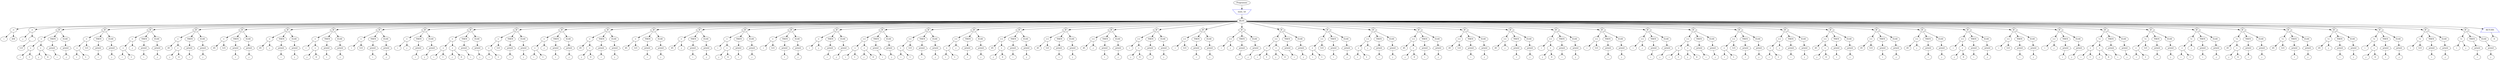 digraph mon_programme {
node_0x7fffc3459890 [label="Programme"];
node_0x7fffc3443ef0 [label="main, int" shape=invtrapezium color=blue];
node_0x7fffc3459950 [label="BLOC"];
node_0x7fffc3444360 [label=":="];
node_0x7fffc3444240 [label="i"];
node_0x7fffc3444360 -> node_0x7fffc3444240
node_0x7fffc34442e0 [label="450"];
node_0x7fffc3444360 -> node_0x7fffc34442e0
node_0x7fffc3459950 -> node_0x7fffc3444360
node_0x7fffc3444580 [label=":="];
node_0x7fffc34443e0 [label="j"];
node_0x7fffc3444580 -> node_0x7fffc34443e0
node_0x7fffc3444460 [label="-"];
node_0x7fffc3444500 [label="123"];
node_0x7fffc3444460 -> node_0x7fffc3444500
node_0x7fffc3444580 -> node_0x7fffc3444460
node_0x7fffc3459950 -> node_0x7fffc3444580
node_0x7fffc3444d20 [label="IF", shape=diamond];
node_0x7fffc34447a0 [label="<"];
node_0x7fffc3444680 [label="+"];
node_0x7fffc3444600 [label="i"];
node_0x7fffc3444680 -> node_0x7fffc3444600
node_0x7fffc3444720 [label="1"];
node_0x7fffc3444680 -> node_0x7fffc3444720
node_0x7fffc34447a0 -> node_0x7fffc3444680
node_0x7fffc34448c0 [label="+"];
node_0x7fffc3444840 [label="j"];
node_0x7fffc34448c0 -> node_0x7fffc3444840
node_0x7fffc3444960 [label="0"];
node_0x7fffc34448c0 -> node_0x7fffc3444960
node_0x7fffc34447a0 -> node_0x7fffc34448c0
node_0x7fffc3444d20 -> node_0x7fffc34447a0
node_0x7fffc3444c60 [label="THEN"];
node_0x7fffc3444a00 [label="printd" shape=septagon];
node_0x7fffc3444aa0 [label="i"];
node_0x7fffc3444a00 -> node_0x7fffc3444aa0
node_0x7fffc3444c60 -> node_0x7fffc3444a00
node_0x7fffc3444d20 -> node_0x7fffc3444c60
node_0x7fffc3444cc0 [label="ELSE"];
node_0x7fffc3444b40 [label="printd" shape=septagon];
node_0x7fffc3444be0 [label="j"];
node_0x7fffc3444b40 -> node_0x7fffc3444be0
node_0x7fffc3444cc0 -> node_0x7fffc3444b40
node_0x7fffc3444d20 -> node_0x7fffc3444cc0
node_0x7fffc3459950 -> node_0x7fffc3444d20
node_0x7fffc34453a0 [label="IF", shape=diamond];
node_0x7fffc3444f40 [label="<"];
node_0x7fffc3444e20 [label="+"];
node_0x7fffc3444da0 [label="i"];
node_0x7fffc3444e20 -> node_0x7fffc3444da0
node_0x7fffc3444ec0 [label="1"];
node_0x7fffc3444e20 -> node_0x7fffc3444ec0
node_0x7fffc3444f40 -> node_0x7fffc3444e20
node_0x7fffc3444fe0 [label="123"];
node_0x7fffc3444f40 -> node_0x7fffc3444fe0
node_0x7fffc34453a0 -> node_0x7fffc3444f40
node_0x7fffc34452e0 [label="THEN"];
node_0x7fffc3445080 [label="printd" shape=septagon];
node_0x7fffc3445120 [label="i"];
node_0x7fffc3445080 -> node_0x7fffc3445120
node_0x7fffc34452e0 -> node_0x7fffc3445080
node_0x7fffc34453a0 -> node_0x7fffc34452e0
node_0x7fffc3445340 [label="ELSE"];
node_0x7fffc34451c0 [label="printd" shape=septagon];
node_0x7fffc3445260 [label="j"];
node_0x7fffc34451c0 -> node_0x7fffc3445260
node_0x7fffc3445340 -> node_0x7fffc34451c0
node_0x7fffc34453a0 -> node_0x7fffc3445340
node_0x7fffc3459950 -> node_0x7fffc34453a0
node_0x7fffc3445a20 [label="IF", shape=diamond];
node_0x7fffc34455c0 [label="<"];
node_0x7fffc34454a0 [label="+"];
node_0x7fffc3445420 [label="i"];
node_0x7fffc34454a0 -> node_0x7fffc3445420
node_0x7fffc3445540 [label="1"];
node_0x7fffc34454a0 -> node_0x7fffc3445540
node_0x7fffc34455c0 -> node_0x7fffc34454a0
node_0x7fffc3445660 [label="j"];
node_0x7fffc34455c0 -> node_0x7fffc3445660
node_0x7fffc3445a20 -> node_0x7fffc34455c0
node_0x7fffc3445960 [label="THEN"];
node_0x7fffc3445700 [label="printd" shape=septagon];
node_0x7fffc34457a0 [label="i"];
node_0x7fffc3445700 -> node_0x7fffc34457a0
node_0x7fffc3445960 -> node_0x7fffc3445700
node_0x7fffc3445a20 -> node_0x7fffc3445960
node_0x7fffc34459c0 [label="ELSE"];
node_0x7fffc3445840 [label="printd" shape=septagon];
node_0x7fffc34458e0 [label="j"];
node_0x7fffc3445840 -> node_0x7fffc34458e0
node_0x7fffc34459c0 -> node_0x7fffc3445840
node_0x7fffc3445a20 -> node_0x7fffc34459c0
node_0x7fffc3459950 -> node_0x7fffc3445a20
node_0x7fffc34460a0 [label="IF", shape=diamond];
node_0x7fffc3445b20 [label="<"];
node_0x7fffc3445aa0 [label="45"];
node_0x7fffc3445b20 -> node_0x7fffc3445aa0
node_0x7fffc3445c40 [label="+"];
node_0x7fffc3445bc0 [label="j"];
node_0x7fffc3445c40 -> node_0x7fffc3445bc0
node_0x7fffc3445ce0 [label="0"];
node_0x7fffc3445c40 -> node_0x7fffc3445ce0
node_0x7fffc3445b20 -> node_0x7fffc3445c40
node_0x7fffc34460a0 -> node_0x7fffc3445b20
node_0x7fffc3445fe0 [label="THEN"];
node_0x7fffc3445d80 [label="printd" shape=septagon];
node_0x7fffc3445e20 [label="i"];
node_0x7fffc3445d80 -> node_0x7fffc3445e20
node_0x7fffc3445fe0 -> node_0x7fffc3445d80
node_0x7fffc34460a0 -> node_0x7fffc3445fe0
node_0x7fffc3446040 [label="ELSE"];
node_0x7fffc3445ec0 [label="printd" shape=septagon];
node_0x7fffc3445f60 [label="j"];
node_0x7fffc3445ec0 -> node_0x7fffc3445f60
node_0x7fffc3446040 -> node_0x7fffc3445ec0
node_0x7fffc34460a0 -> node_0x7fffc3446040
node_0x7fffc3459950 -> node_0x7fffc34460a0
node_0x7fffc3446600 [label="IF", shape=diamond];
node_0x7fffc34461a0 [label="<"];
node_0x7fffc3446120 [label="45"];
node_0x7fffc34461a0 -> node_0x7fffc3446120
node_0x7fffc3446240 [label="123"];
node_0x7fffc34461a0 -> node_0x7fffc3446240
node_0x7fffc3446600 -> node_0x7fffc34461a0
node_0x7fffc3446540 [label="THEN"];
node_0x7fffc34462e0 [label="printd" shape=septagon];
node_0x7fffc3446380 [label="i"];
node_0x7fffc34462e0 -> node_0x7fffc3446380
node_0x7fffc3446540 -> node_0x7fffc34462e0
node_0x7fffc3446600 -> node_0x7fffc3446540
node_0x7fffc34465a0 [label="ELSE"];
node_0x7fffc3446420 [label="printd" shape=septagon];
node_0x7fffc34464c0 [label="j"];
node_0x7fffc3446420 -> node_0x7fffc34464c0
node_0x7fffc34465a0 -> node_0x7fffc3446420
node_0x7fffc3446600 -> node_0x7fffc34465a0
node_0x7fffc3459950 -> node_0x7fffc3446600
node_0x7fffc3446b60 [label="IF", shape=diamond];
node_0x7fffc3446700 [label="<"];
node_0x7fffc3446680 [label="45"];
node_0x7fffc3446700 -> node_0x7fffc3446680
node_0x7fffc34467a0 [label="j"];
node_0x7fffc3446700 -> node_0x7fffc34467a0
node_0x7fffc3446b60 -> node_0x7fffc3446700
node_0x7fffc3446aa0 [label="THEN"];
node_0x7fffc3446840 [label="printd" shape=septagon];
node_0x7fffc34468e0 [label="i"];
node_0x7fffc3446840 -> node_0x7fffc34468e0
node_0x7fffc3446aa0 -> node_0x7fffc3446840
node_0x7fffc3446b60 -> node_0x7fffc3446aa0
node_0x7fffc3446b00 [label="ELSE"];
node_0x7fffc3446980 [label="printd" shape=septagon];
node_0x7fffc3446a20 [label="j"];
node_0x7fffc3446980 -> node_0x7fffc3446a20
node_0x7fffc3446b00 -> node_0x7fffc3446980
node_0x7fffc3446b60 -> node_0x7fffc3446b00
node_0x7fffc3459950 -> node_0x7fffc3446b60
node_0x7fffc34471e0 [label="IF", shape=diamond];
node_0x7fffc3446c60 [label="<"];
node_0x7fffc3446be0 [label="i"];
node_0x7fffc3446c60 -> node_0x7fffc3446be0
node_0x7fffc3446d80 [label="+"];
node_0x7fffc3446d00 [label="j"];
node_0x7fffc3446d80 -> node_0x7fffc3446d00
node_0x7fffc3446e20 [label="0"];
node_0x7fffc3446d80 -> node_0x7fffc3446e20
node_0x7fffc3446c60 -> node_0x7fffc3446d80
node_0x7fffc34471e0 -> node_0x7fffc3446c60
node_0x7fffc3447120 [label="THEN"];
node_0x7fffc3446ec0 [label="printd" shape=septagon];
node_0x7fffc3446f60 [label="i"];
node_0x7fffc3446ec0 -> node_0x7fffc3446f60
node_0x7fffc3447120 -> node_0x7fffc3446ec0
node_0x7fffc34471e0 -> node_0x7fffc3447120
node_0x7fffc3447180 [label="ELSE"];
node_0x7fffc3447000 [label="printd" shape=septagon];
node_0x7fffc34470a0 [label="j"];
node_0x7fffc3447000 -> node_0x7fffc34470a0
node_0x7fffc3447180 -> node_0x7fffc3447000
node_0x7fffc34471e0 -> node_0x7fffc3447180
node_0x7fffc3459950 -> node_0x7fffc34471e0
node_0x7fffc3447740 [label="IF", shape=diamond];
node_0x7fffc34472e0 [label="<"];
node_0x7fffc3447260 [label="i"];
node_0x7fffc34472e0 -> node_0x7fffc3447260
node_0x7fffc3447380 [label="123"];
node_0x7fffc34472e0 -> node_0x7fffc3447380
node_0x7fffc3447740 -> node_0x7fffc34472e0
node_0x7fffc3447680 [label="THEN"];
node_0x7fffc3447420 [label="printd" shape=septagon];
node_0x7fffc34474c0 [label="i"];
node_0x7fffc3447420 -> node_0x7fffc34474c0
node_0x7fffc3447680 -> node_0x7fffc3447420
node_0x7fffc3447740 -> node_0x7fffc3447680
node_0x7fffc34476e0 [label="ELSE"];
node_0x7fffc3447560 [label="printd" shape=septagon];
node_0x7fffc3447600 [label="j"];
node_0x7fffc3447560 -> node_0x7fffc3447600
node_0x7fffc34476e0 -> node_0x7fffc3447560
node_0x7fffc3447740 -> node_0x7fffc34476e0
node_0x7fffc3459950 -> node_0x7fffc3447740
node_0x7fffc3447ca0 [label="IF", shape=diamond];
node_0x7fffc3447840 [label="<"];
node_0x7fffc34477c0 [label="i"];
node_0x7fffc3447840 -> node_0x7fffc34477c0
node_0x7fffc34478e0 [label="j"];
node_0x7fffc3447840 -> node_0x7fffc34478e0
node_0x7fffc3447ca0 -> node_0x7fffc3447840
node_0x7fffc3447be0 [label="THEN"];
node_0x7fffc3447980 [label="printd" shape=septagon];
node_0x7fffc3447a20 [label="i"];
node_0x7fffc3447980 -> node_0x7fffc3447a20
node_0x7fffc3447be0 -> node_0x7fffc3447980
node_0x7fffc3447ca0 -> node_0x7fffc3447be0
node_0x7fffc3447c40 [label="ELSE"];
node_0x7fffc3447ac0 [label="printd" shape=septagon];
node_0x7fffc3447b60 [label="j"];
node_0x7fffc3447ac0 -> node_0x7fffc3447b60
node_0x7fffc3447c40 -> node_0x7fffc3447ac0
node_0x7fffc3447ca0 -> node_0x7fffc3447c40
node_0x7fffc3459950 -> node_0x7fffc3447ca0
node_0x7fffc3448440 [label="IF", shape=diamond];
node_0x7fffc3447ec0 [label=">"];
node_0x7fffc3447da0 [label="+"];
node_0x7fffc3447d20 [label="i"];
node_0x7fffc3447da0 -> node_0x7fffc3447d20
node_0x7fffc3447e40 [label="1"];
node_0x7fffc3447da0 -> node_0x7fffc3447e40
node_0x7fffc3447ec0 -> node_0x7fffc3447da0
node_0x7fffc3447fe0 [label="+"];
node_0x7fffc3447f60 [label="j"];
node_0x7fffc3447fe0 -> node_0x7fffc3447f60
node_0x7fffc3448080 [label="0"];
node_0x7fffc3447fe0 -> node_0x7fffc3448080
node_0x7fffc3447ec0 -> node_0x7fffc3447fe0
node_0x7fffc3448440 -> node_0x7fffc3447ec0
node_0x7fffc3448380 [label="THEN"];
node_0x7fffc3448120 [label="printd" shape=septagon];
node_0x7fffc34481c0 [label="i"];
node_0x7fffc3448120 -> node_0x7fffc34481c0
node_0x7fffc3448380 -> node_0x7fffc3448120
node_0x7fffc3448440 -> node_0x7fffc3448380
node_0x7fffc34483e0 [label="ELSE"];
node_0x7fffc3448260 [label="printd" shape=septagon];
node_0x7fffc3448300 [label="j"];
node_0x7fffc3448260 -> node_0x7fffc3448300
node_0x7fffc34483e0 -> node_0x7fffc3448260
node_0x7fffc3448440 -> node_0x7fffc34483e0
node_0x7fffc3459950 -> node_0x7fffc3448440
node_0x7fffc3448ac0 [label="IF", shape=diamond];
node_0x7fffc3448660 [label=">"];
node_0x7fffc3448540 [label="+"];
node_0x7fffc34484c0 [label="i"];
node_0x7fffc3448540 -> node_0x7fffc34484c0
node_0x7fffc34485e0 [label="1"];
node_0x7fffc3448540 -> node_0x7fffc34485e0
node_0x7fffc3448660 -> node_0x7fffc3448540
node_0x7fffc3448700 [label="123"];
node_0x7fffc3448660 -> node_0x7fffc3448700
node_0x7fffc3448ac0 -> node_0x7fffc3448660
node_0x7fffc3448a00 [label="THEN"];
node_0x7fffc34487a0 [label="printd" shape=septagon];
node_0x7fffc3448840 [label="i"];
node_0x7fffc34487a0 -> node_0x7fffc3448840
node_0x7fffc3448a00 -> node_0x7fffc34487a0
node_0x7fffc3448ac0 -> node_0x7fffc3448a00
node_0x7fffc3448a60 [label="ELSE"];
node_0x7fffc34488e0 [label="printd" shape=septagon];
node_0x7fffc3448980 [label="j"];
node_0x7fffc34488e0 -> node_0x7fffc3448980
node_0x7fffc3448a60 -> node_0x7fffc34488e0
node_0x7fffc3448ac0 -> node_0x7fffc3448a60
node_0x7fffc3459950 -> node_0x7fffc3448ac0
node_0x7fffc3449140 [label="IF", shape=diamond];
node_0x7fffc3448ce0 [label=">"];
node_0x7fffc3448bc0 [label="+"];
node_0x7fffc3448b40 [label="i"];
node_0x7fffc3448bc0 -> node_0x7fffc3448b40
node_0x7fffc3448c60 [label="1"];
node_0x7fffc3448bc0 -> node_0x7fffc3448c60
node_0x7fffc3448ce0 -> node_0x7fffc3448bc0
node_0x7fffc3448d80 [label="j"];
node_0x7fffc3448ce0 -> node_0x7fffc3448d80
node_0x7fffc3449140 -> node_0x7fffc3448ce0
node_0x7fffc3449080 [label="THEN"];
node_0x7fffc3448e20 [label="printd" shape=septagon];
node_0x7fffc3448ec0 [label="i"];
node_0x7fffc3448e20 -> node_0x7fffc3448ec0
node_0x7fffc3449080 -> node_0x7fffc3448e20
node_0x7fffc3449140 -> node_0x7fffc3449080
node_0x7fffc34490e0 [label="ELSE"];
node_0x7fffc3448f60 [label="printd" shape=septagon];
node_0x7fffc3449000 [label="j"];
node_0x7fffc3448f60 -> node_0x7fffc3449000
node_0x7fffc34490e0 -> node_0x7fffc3448f60
node_0x7fffc3449140 -> node_0x7fffc34490e0
node_0x7fffc3459950 -> node_0x7fffc3449140
node_0x7fffc34497c0 [label="IF", shape=diamond];
node_0x7fffc3449240 [label=">"];
node_0x7fffc34491c0 [label="45"];
node_0x7fffc3449240 -> node_0x7fffc34491c0
node_0x7fffc3449360 [label="+"];
node_0x7fffc34492e0 [label="j"];
node_0x7fffc3449360 -> node_0x7fffc34492e0
node_0x7fffc3449400 [label="0"];
node_0x7fffc3449360 -> node_0x7fffc3449400
node_0x7fffc3449240 -> node_0x7fffc3449360
node_0x7fffc34497c0 -> node_0x7fffc3449240
node_0x7fffc3449700 [label="THEN"];
node_0x7fffc34494a0 [label="printd" shape=septagon];
node_0x7fffc3449540 [label="i"];
node_0x7fffc34494a0 -> node_0x7fffc3449540
node_0x7fffc3449700 -> node_0x7fffc34494a0
node_0x7fffc34497c0 -> node_0x7fffc3449700
node_0x7fffc3449760 [label="ELSE"];
node_0x7fffc34495e0 [label="printd" shape=septagon];
node_0x7fffc3449680 [label="j"];
node_0x7fffc34495e0 -> node_0x7fffc3449680
node_0x7fffc3449760 -> node_0x7fffc34495e0
node_0x7fffc34497c0 -> node_0x7fffc3449760
node_0x7fffc3459950 -> node_0x7fffc34497c0
node_0x7fffc3449d20 [label="IF", shape=diamond];
node_0x7fffc34498c0 [label=">"];
node_0x7fffc3449840 [label="45"];
node_0x7fffc34498c0 -> node_0x7fffc3449840
node_0x7fffc3449960 [label="123"];
node_0x7fffc34498c0 -> node_0x7fffc3449960
node_0x7fffc3449d20 -> node_0x7fffc34498c0
node_0x7fffc3449c60 [label="THEN"];
node_0x7fffc3449a00 [label="printd" shape=septagon];
node_0x7fffc3449aa0 [label="i"];
node_0x7fffc3449a00 -> node_0x7fffc3449aa0
node_0x7fffc3449c60 -> node_0x7fffc3449a00
node_0x7fffc3449d20 -> node_0x7fffc3449c60
node_0x7fffc3449cc0 [label="ELSE"];
node_0x7fffc3449b40 [label="printd" shape=septagon];
node_0x7fffc3449be0 [label="j"];
node_0x7fffc3449b40 -> node_0x7fffc3449be0
node_0x7fffc3449cc0 -> node_0x7fffc3449b40
node_0x7fffc3449d20 -> node_0x7fffc3449cc0
node_0x7fffc3459950 -> node_0x7fffc3449d20
node_0x7fffc344a280 [label="IF", shape=diamond];
node_0x7fffc3449e20 [label=">"];
node_0x7fffc3449da0 [label="45"];
node_0x7fffc3449e20 -> node_0x7fffc3449da0
node_0x7fffc3449ec0 [label="j"];
node_0x7fffc3449e20 -> node_0x7fffc3449ec0
node_0x7fffc344a280 -> node_0x7fffc3449e20
node_0x7fffc344a1c0 [label="THEN"];
node_0x7fffc3449f60 [label="printd" shape=septagon];
node_0x7fffc344a000 [label="i"];
node_0x7fffc3449f60 -> node_0x7fffc344a000
node_0x7fffc344a1c0 -> node_0x7fffc3449f60
node_0x7fffc344a280 -> node_0x7fffc344a1c0
node_0x7fffc344a220 [label="ELSE"];
node_0x7fffc344a0a0 [label="printd" shape=septagon];
node_0x7fffc344a140 [label="j"];
node_0x7fffc344a0a0 -> node_0x7fffc344a140
node_0x7fffc344a220 -> node_0x7fffc344a0a0
node_0x7fffc344a280 -> node_0x7fffc344a220
node_0x7fffc3459950 -> node_0x7fffc344a280
node_0x7fffc344a900 [label="IF", shape=diamond];
node_0x7fffc344a380 [label=">"];
node_0x7fffc344a300 [label="i"];
node_0x7fffc344a380 -> node_0x7fffc344a300
node_0x7fffc344a4a0 [label="+"];
node_0x7fffc344a420 [label="j"];
node_0x7fffc344a4a0 -> node_0x7fffc344a420
node_0x7fffc344a540 [label="0"];
node_0x7fffc344a4a0 -> node_0x7fffc344a540
node_0x7fffc344a380 -> node_0x7fffc344a4a0
node_0x7fffc344a900 -> node_0x7fffc344a380
node_0x7fffc344a840 [label="THEN"];
node_0x7fffc344a5e0 [label="printd" shape=septagon];
node_0x7fffc344a680 [label="i"];
node_0x7fffc344a5e0 -> node_0x7fffc344a680
node_0x7fffc344a840 -> node_0x7fffc344a5e0
node_0x7fffc344a900 -> node_0x7fffc344a840
node_0x7fffc344a8a0 [label="ELSE"];
node_0x7fffc344a720 [label="printd" shape=septagon];
node_0x7fffc344a7c0 [label="j"];
node_0x7fffc344a720 -> node_0x7fffc344a7c0
node_0x7fffc344a8a0 -> node_0x7fffc344a720
node_0x7fffc344a900 -> node_0x7fffc344a8a0
node_0x7fffc3459950 -> node_0x7fffc344a900
node_0x7fffc344ae60 [label="IF", shape=diamond];
node_0x7fffc344aa00 [label=">"];
node_0x7fffc344a980 [label="i"];
node_0x7fffc344aa00 -> node_0x7fffc344a980
node_0x7fffc344aaa0 [label="123"];
node_0x7fffc344aa00 -> node_0x7fffc344aaa0
node_0x7fffc344ae60 -> node_0x7fffc344aa00
node_0x7fffc344ada0 [label="THEN"];
node_0x7fffc344ab40 [label="printd" shape=septagon];
node_0x7fffc344abe0 [label="i"];
node_0x7fffc344ab40 -> node_0x7fffc344abe0
node_0x7fffc344ada0 -> node_0x7fffc344ab40
node_0x7fffc344ae60 -> node_0x7fffc344ada0
node_0x7fffc344ae00 [label="ELSE"];
node_0x7fffc344ac80 [label="printd" shape=septagon];
node_0x7fffc344ad20 [label="j"];
node_0x7fffc344ac80 -> node_0x7fffc344ad20
node_0x7fffc344ae00 -> node_0x7fffc344ac80
node_0x7fffc344ae60 -> node_0x7fffc344ae00
node_0x7fffc3459950 -> node_0x7fffc344ae60
node_0x7fffc344b3c0 [label="IF", shape=diamond];
node_0x7fffc344af60 [label=">"];
node_0x7fffc344aee0 [label="i"];
node_0x7fffc344af60 -> node_0x7fffc344aee0
node_0x7fffc344b000 [label="j"];
node_0x7fffc344af60 -> node_0x7fffc344b000
node_0x7fffc344b3c0 -> node_0x7fffc344af60
node_0x7fffc344b300 [label="THEN"];
node_0x7fffc344b0a0 [label="printd" shape=septagon];
node_0x7fffc344b140 [label="i"];
node_0x7fffc344b0a0 -> node_0x7fffc344b140
node_0x7fffc344b300 -> node_0x7fffc344b0a0
node_0x7fffc344b3c0 -> node_0x7fffc344b300
node_0x7fffc344b360 [label="ELSE"];
node_0x7fffc344b1e0 [label="printd" shape=septagon];
node_0x7fffc344b280 [label="j"];
node_0x7fffc344b1e0 -> node_0x7fffc344b280
node_0x7fffc344b360 -> node_0x7fffc344b1e0
node_0x7fffc344b3c0 -> node_0x7fffc344b360
node_0x7fffc3459950 -> node_0x7fffc344b3c0
node_0x7fffc344bb60 [label="IF", shape=diamond];
node_0x7fffc344b5e0 [label=">="];
node_0x7fffc344b4c0 [label="+"];
node_0x7fffc344b440 [label="i"];
node_0x7fffc344b4c0 -> node_0x7fffc344b440
node_0x7fffc344b560 [label="1"];
node_0x7fffc344b4c0 -> node_0x7fffc344b560
node_0x7fffc344b5e0 -> node_0x7fffc344b4c0
node_0x7fffc344b700 [label="+"];
node_0x7fffc344b680 [label="j"];
node_0x7fffc344b700 -> node_0x7fffc344b680
node_0x7fffc344b7a0 [label="0"];
node_0x7fffc344b700 -> node_0x7fffc344b7a0
node_0x7fffc344b5e0 -> node_0x7fffc344b700
node_0x7fffc344bb60 -> node_0x7fffc344b5e0
node_0x7fffc344baa0 [label="THEN"];
node_0x7fffc344b840 [label="printd" shape=septagon];
node_0x7fffc344b8e0 [label="i"];
node_0x7fffc344b840 -> node_0x7fffc344b8e0
node_0x7fffc344baa0 -> node_0x7fffc344b840
node_0x7fffc344bb60 -> node_0x7fffc344baa0
node_0x7fffc344bb00 [label="ELSE"];
node_0x7fffc344b980 [label="printd" shape=septagon];
node_0x7fffc344ba20 [label="j"];
node_0x7fffc344b980 -> node_0x7fffc344ba20
node_0x7fffc344bb00 -> node_0x7fffc344b980
node_0x7fffc344bb60 -> node_0x7fffc344bb00
node_0x7fffc3459950 -> node_0x7fffc344bb60
node_0x7fffc344c1e0 [label="IF", shape=diamond];
node_0x7fffc344bd80 [label=">="];
node_0x7fffc344bc60 [label="+"];
node_0x7fffc344bbe0 [label="i"];
node_0x7fffc344bc60 -> node_0x7fffc344bbe0
node_0x7fffc344bd00 [label="1"];
node_0x7fffc344bc60 -> node_0x7fffc344bd00
node_0x7fffc344bd80 -> node_0x7fffc344bc60
node_0x7fffc344be20 [label="123"];
node_0x7fffc344bd80 -> node_0x7fffc344be20
node_0x7fffc344c1e0 -> node_0x7fffc344bd80
node_0x7fffc344c120 [label="THEN"];
node_0x7fffc344bec0 [label="printd" shape=septagon];
node_0x7fffc344bf60 [label="i"];
node_0x7fffc344bec0 -> node_0x7fffc344bf60
node_0x7fffc344c120 -> node_0x7fffc344bec0
node_0x7fffc344c1e0 -> node_0x7fffc344c120
node_0x7fffc344c180 [label="ELSE"];
node_0x7fffc344c000 [label="printd" shape=septagon];
node_0x7fffc344c0a0 [label="j"];
node_0x7fffc344c000 -> node_0x7fffc344c0a0
node_0x7fffc344c180 -> node_0x7fffc344c000
node_0x7fffc344c1e0 -> node_0x7fffc344c180
node_0x7fffc3459950 -> node_0x7fffc344c1e0
node_0x7fffc344c860 [label="IF", shape=diamond];
node_0x7fffc344c400 [label=">="];
node_0x7fffc344c2e0 [label="+"];
node_0x7fffc344c260 [label="i"];
node_0x7fffc344c2e0 -> node_0x7fffc344c260
node_0x7fffc344c380 [label="1"];
node_0x7fffc344c2e0 -> node_0x7fffc344c380
node_0x7fffc344c400 -> node_0x7fffc344c2e0
node_0x7fffc344c4a0 [label="j"];
node_0x7fffc344c400 -> node_0x7fffc344c4a0
node_0x7fffc344c860 -> node_0x7fffc344c400
node_0x7fffc344c7a0 [label="THEN"];
node_0x7fffc344c540 [label="printd" shape=septagon];
node_0x7fffc344c5e0 [label="i"];
node_0x7fffc344c540 -> node_0x7fffc344c5e0
node_0x7fffc344c7a0 -> node_0x7fffc344c540
node_0x7fffc344c860 -> node_0x7fffc344c7a0
node_0x7fffc344c800 [label="ELSE"];
node_0x7fffc344c680 [label="printd" shape=septagon];
node_0x7fffc344c720 [label="j"];
node_0x7fffc344c680 -> node_0x7fffc344c720
node_0x7fffc344c800 -> node_0x7fffc344c680
node_0x7fffc344c860 -> node_0x7fffc344c800
node_0x7fffc3459950 -> node_0x7fffc344c860
node_0x7fffc344cee0 [label="IF", shape=diamond];
node_0x7fffc344c960 [label=">="];
node_0x7fffc344c8e0 [label="45"];
node_0x7fffc344c960 -> node_0x7fffc344c8e0
node_0x7fffc344ca80 [label="+"];
node_0x7fffc344ca00 [label="j"];
node_0x7fffc344ca80 -> node_0x7fffc344ca00
node_0x7fffc344cb20 [label="0"];
node_0x7fffc344ca80 -> node_0x7fffc344cb20
node_0x7fffc344c960 -> node_0x7fffc344ca80
node_0x7fffc344cee0 -> node_0x7fffc344c960
node_0x7fffc344ce20 [label="THEN"];
node_0x7fffc344cbc0 [label="printd" shape=septagon];
node_0x7fffc344cc60 [label="i"];
node_0x7fffc344cbc0 -> node_0x7fffc344cc60
node_0x7fffc344ce20 -> node_0x7fffc344cbc0
node_0x7fffc344cee0 -> node_0x7fffc344ce20
node_0x7fffc344ce80 [label="ELSE"];
node_0x7fffc344cd00 [label="printd" shape=septagon];
node_0x7fffc344cda0 [label="j"];
node_0x7fffc344cd00 -> node_0x7fffc344cda0
node_0x7fffc344ce80 -> node_0x7fffc344cd00
node_0x7fffc344cee0 -> node_0x7fffc344ce80
node_0x7fffc3459950 -> node_0x7fffc344cee0
node_0x7fffc344d440 [label="IF", shape=diamond];
node_0x7fffc344cfe0 [label=">="];
node_0x7fffc344cf60 [label="45"];
node_0x7fffc344cfe0 -> node_0x7fffc344cf60
node_0x7fffc344d080 [label="123"];
node_0x7fffc344cfe0 -> node_0x7fffc344d080
node_0x7fffc344d440 -> node_0x7fffc344cfe0
node_0x7fffc344d380 [label="THEN"];
node_0x7fffc344d120 [label="printd" shape=septagon];
node_0x7fffc344d1c0 [label="i"];
node_0x7fffc344d120 -> node_0x7fffc344d1c0
node_0x7fffc344d380 -> node_0x7fffc344d120
node_0x7fffc344d440 -> node_0x7fffc344d380
node_0x7fffc344d3e0 [label="ELSE"];
node_0x7fffc344d260 [label="printd" shape=septagon];
node_0x7fffc344d300 [label="j"];
node_0x7fffc344d260 -> node_0x7fffc344d300
node_0x7fffc344d3e0 -> node_0x7fffc344d260
node_0x7fffc344d440 -> node_0x7fffc344d3e0
node_0x7fffc3459950 -> node_0x7fffc344d440
node_0x7fffc344d9a0 [label="IF", shape=diamond];
node_0x7fffc344d540 [label=">="];
node_0x7fffc344d4c0 [label="45"];
node_0x7fffc344d540 -> node_0x7fffc344d4c0
node_0x7fffc344d5e0 [label="j"];
node_0x7fffc344d540 -> node_0x7fffc344d5e0
node_0x7fffc344d9a0 -> node_0x7fffc344d540
node_0x7fffc344d8e0 [label="THEN"];
node_0x7fffc344d680 [label="printd" shape=septagon];
node_0x7fffc344d720 [label="i"];
node_0x7fffc344d680 -> node_0x7fffc344d720
node_0x7fffc344d8e0 -> node_0x7fffc344d680
node_0x7fffc344d9a0 -> node_0x7fffc344d8e0
node_0x7fffc344d940 [label="ELSE"];
node_0x7fffc344d7c0 [label="printd" shape=septagon];
node_0x7fffc344d860 [label="j"];
node_0x7fffc344d7c0 -> node_0x7fffc344d860
node_0x7fffc344d940 -> node_0x7fffc344d7c0
node_0x7fffc344d9a0 -> node_0x7fffc344d940
node_0x7fffc3459950 -> node_0x7fffc344d9a0
node_0x7fffc344e020 [label="IF", shape=diamond];
node_0x7fffc344daa0 [label=">="];
node_0x7fffc344da20 [label="i"];
node_0x7fffc344daa0 -> node_0x7fffc344da20
node_0x7fffc344dbc0 [label="+"];
node_0x7fffc344db40 [label="j"];
node_0x7fffc344dbc0 -> node_0x7fffc344db40
node_0x7fffc344dc60 [label="0"];
node_0x7fffc344dbc0 -> node_0x7fffc344dc60
node_0x7fffc344daa0 -> node_0x7fffc344dbc0
node_0x7fffc344e020 -> node_0x7fffc344daa0
node_0x7fffc344df60 [label="THEN"];
node_0x7fffc344dd00 [label="printd" shape=septagon];
node_0x7fffc344dda0 [label="i"];
node_0x7fffc344dd00 -> node_0x7fffc344dda0
node_0x7fffc344df60 -> node_0x7fffc344dd00
node_0x7fffc344e020 -> node_0x7fffc344df60
node_0x7fffc344dfc0 [label="ELSE"];
node_0x7fffc344de40 [label="printd" shape=septagon];
node_0x7fffc344dee0 [label="j"];
node_0x7fffc344de40 -> node_0x7fffc344dee0
node_0x7fffc344dfc0 -> node_0x7fffc344de40
node_0x7fffc344e020 -> node_0x7fffc344dfc0
node_0x7fffc3459950 -> node_0x7fffc344e020
node_0x7fffc344e580 [label="IF", shape=diamond];
node_0x7fffc344e120 [label=">="];
node_0x7fffc344e0a0 [label="i"];
node_0x7fffc344e120 -> node_0x7fffc344e0a0
node_0x7fffc344e1c0 [label="123"];
node_0x7fffc344e120 -> node_0x7fffc344e1c0
node_0x7fffc344e580 -> node_0x7fffc344e120
node_0x7fffc344e4c0 [label="THEN"];
node_0x7fffc344e260 [label="printd" shape=septagon];
node_0x7fffc344e300 [label="i"];
node_0x7fffc344e260 -> node_0x7fffc344e300
node_0x7fffc344e4c0 -> node_0x7fffc344e260
node_0x7fffc344e580 -> node_0x7fffc344e4c0
node_0x7fffc344e520 [label="ELSE"];
node_0x7fffc344e3a0 [label="printd" shape=septagon];
node_0x7fffc344e440 [label="j"];
node_0x7fffc344e3a0 -> node_0x7fffc344e440
node_0x7fffc344e520 -> node_0x7fffc344e3a0
node_0x7fffc344e580 -> node_0x7fffc344e520
node_0x7fffc3459950 -> node_0x7fffc344e580
node_0x7fffc344eae0 [label="IF", shape=diamond];
node_0x7fffc344e680 [label=">="];
node_0x7fffc344e600 [label="i"];
node_0x7fffc344e680 -> node_0x7fffc344e600
node_0x7fffc344e720 [label="j"];
node_0x7fffc344e680 -> node_0x7fffc344e720
node_0x7fffc344eae0 -> node_0x7fffc344e680
node_0x7fffc344ea20 [label="THEN"];
node_0x7fffc344e7c0 [label="printd" shape=septagon];
node_0x7fffc344e860 [label="i"];
node_0x7fffc344e7c0 -> node_0x7fffc344e860
node_0x7fffc344ea20 -> node_0x7fffc344e7c0
node_0x7fffc344eae0 -> node_0x7fffc344ea20
node_0x7fffc344ea80 [label="ELSE"];
node_0x7fffc344e900 [label="printd" shape=septagon];
node_0x7fffc344e9a0 [label="j"];
node_0x7fffc344e900 -> node_0x7fffc344e9a0
node_0x7fffc344ea80 -> node_0x7fffc344e900
node_0x7fffc344eae0 -> node_0x7fffc344ea80
node_0x7fffc3459950 -> node_0x7fffc344eae0
node_0x7fffc344f280 [label="IF", shape=diamond];
node_0x7fffc344ed00 [label="<="];
node_0x7fffc344ebe0 [label="+"];
node_0x7fffc344eb60 [label="i"];
node_0x7fffc344ebe0 -> node_0x7fffc344eb60
node_0x7fffc344ec80 [label="1"];
node_0x7fffc344ebe0 -> node_0x7fffc344ec80
node_0x7fffc344ed00 -> node_0x7fffc344ebe0
node_0x7fffc344ee20 [label="+"];
node_0x7fffc344eda0 [label="j"];
node_0x7fffc344ee20 -> node_0x7fffc344eda0
node_0x7fffc344eec0 [label="0"];
node_0x7fffc344ee20 -> node_0x7fffc344eec0
node_0x7fffc344ed00 -> node_0x7fffc344ee20
node_0x7fffc344f280 -> node_0x7fffc344ed00
node_0x7fffc344f1c0 [label="THEN"];
node_0x7fffc344ef60 [label="printd" shape=septagon];
node_0x7fffc344f000 [label="i"];
node_0x7fffc344ef60 -> node_0x7fffc344f000
node_0x7fffc344f1c0 -> node_0x7fffc344ef60
node_0x7fffc344f280 -> node_0x7fffc344f1c0
node_0x7fffc344f220 [label="ELSE"];
node_0x7fffc344f0a0 [label="printd" shape=septagon];
node_0x7fffc344f140 [label="j"];
node_0x7fffc344f0a0 -> node_0x7fffc344f140
node_0x7fffc344f220 -> node_0x7fffc344f0a0
node_0x7fffc344f280 -> node_0x7fffc344f220
node_0x7fffc3459950 -> node_0x7fffc344f280
node_0x7fffc344f900 [label="IF", shape=diamond];
node_0x7fffc344f4a0 [label="<="];
node_0x7fffc344f380 [label="+"];
node_0x7fffc344f300 [label="i"];
node_0x7fffc344f380 -> node_0x7fffc344f300
node_0x7fffc344f420 [label="1"];
node_0x7fffc344f380 -> node_0x7fffc344f420
node_0x7fffc344f4a0 -> node_0x7fffc344f380
node_0x7fffc344f540 [label="123"];
node_0x7fffc344f4a0 -> node_0x7fffc344f540
node_0x7fffc344f900 -> node_0x7fffc344f4a0
node_0x7fffc344f840 [label="THEN"];
node_0x7fffc344f5e0 [label="printd" shape=septagon];
node_0x7fffc344f680 [label="i"];
node_0x7fffc344f5e0 -> node_0x7fffc344f680
node_0x7fffc344f840 -> node_0x7fffc344f5e0
node_0x7fffc344f900 -> node_0x7fffc344f840
node_0x7fffc344f8a0 [label="ELSE"];
node_0x7fffc344f720 [label="printd" shape=septagon];
node_0x7fffc344f7c0 [label="j"];
node_0x7fffc344f720 -> node_0x7fffc344f7c0
node_0x7fffc344f8a0 -> node_0x7fffc344f720
node_0x7fffc344f900 -> node_0x7fffc344f8a0
node_0x7fffc3459950 -> node_0x7fffc344f900
node_0x7fffc344ff80 [label="IF", shape=diamond];
node_0x7fffc344fb20 [label="<="];
node_0x7fffc344fa00 [label="+"];
node_0x7fffc344f980 [label="i"];
node_0x7fffc344fa00 -> node_0x7fffc344f980
node_0x7fffc344faa0 [label="1"];
node_0x7fffc344fa00 -> node_0x7fffc344faa0
node_0x7fffc344fb20 -> node_0x7fffc344fa00
node_0x7fffc344fbc0 [label="j"];
node_0x7fffc344fb20 -> node_0x7fffc344fbc0
node_0x7fffc344ff80 -> node_0x7fffc344fb20
node_0x7fffc344fec0 [label="THEN"];
node_0x7fffc344fc60 [label="printd" shape=septagon];
node_0x7fffc344fd00 [label="i"];
node_0x7fffc344fc60 -> node_0x7fffc344fd00
node_0x7fffc344fec0 -> node_0x7fffc344fc60
node_0x7fffc344ff80 -> node_0x7fffc344fec0
node_0x7fffc344ff20 [label="ELSE"];
node_0x7fffc344fda0 [label="printd" shape=septagon];
node_0x7fffc344fe40 [label="j"];
node_0x7fffc344fda0 -> node_0x7fffc344fe40
node_0x7fffc344ff20 -> node_0x7fffc344fda0
node_0x7fffc344ff80 -> node_0x7fffc344ff20
node_0x7fffc3459950 -> node_0x7fffc344ff80
node_0x7fffc3450600 [label="IF", shape=diamond];
node_0x7fffc3450080 [label="<="];
node_0x7fffc3450000 [label="45"];
node_0x7fffc3450080 -> node_0x7fffc3450000
node_0x7fffc34501a0 [label="+"];
node_0x7fffc3450120 [label="j"];
node_0x7fffc34501a0 -> node_0x7fffc3450120
node_0x7fffc3450240 [label="0"];
node_0x7fffc34501a0 -> node_0x7fffc3450240
node_0x7fffc3450080 -> node_0x7fffc34501a0
node_0x7fffc3450600 -> node_0x7fffc3450080
node_0x7fffc3450540 [label="THEN"];
node_0x7fffc34502e0 [label="printd" shape=septagon];
node_0x7fffc3450380 [label="i"];
node_0x7fffc34502e0 -> node_0x7fffc3450380
node_0x7fffc3450540 -> node_0x7fffc34502e0
node_0x7fffc3450600 -> node_0x7fffc3450540
node_0x7fffc34505a0 [label="ELSE"];
node_0x7fffc3450420 [label="printd" shape=septagon];
node_0x7fffc34504c0 [label="j"];
node_0x7fffc3450420 -> node_0x7fffc34504c0
node_0x7fffc34505a0 -> node_0x7fffc3450420
node_0x7fffc3450600 -> node_0x7fffc34505a0
node_0x7fffc3459950 -> node_0x7fffc3450600
node_0x7fffc3450b60 [label="IF", shape=diamond];
node_0x7fffc3450700 [label="<="];
node_0x7fffc3450680 [label="45"];
node_0x7fffc3450700 -> node_0x7fffc3450680
node_0x7fffc34507a0 [label="123"];
node_0x7fffc3450700 -> node_0x7fffc34507a0
node_0x7fffc3450b60 -> node_0x7fffc3450700
node_0x7fffc3450aa0 [label="THEN"];
node_0x7fffc3450840 [label="printd" shape=septagon];
node_0x7fffc34508e0 [label="i"];
node_0x7fffc3450840 -> node_0x7fffc34508e0
node_0x7fffc3450aa0 -> node_0x7fffc3450840
node_0x7fffc3450b60 -> node_0x7fffc3450aa0
node_0x7fffc3450b00 [label="ELSE"];
node_0x7fffc3450980 [label="printd" shape=septagon];
node_0x7fffc3450a20 [label="j"];
node_0x7fffc3450980 -> node_0x7fffc3450a20
node_0x7fffc3450b00 -> node_0x7fffc3450980
node_0x7fffc3450b60 -> node_0x7fffc3450b00
node_0x7fffc3459950 -> node_0x7fffc3450b60
node_0x7fffc34510c0 [label="IF", shape=diamond];
node_0x7fffc3450c60 [label="<="];
node_0x7fffc3450be0 [label="45"];
node_0x7fffc3450c60 -> node_0x7fffc3450be0
node_0x7fffc3450d00 [label="j"];
node_0x7fffc3450c60 -> node_0x7fffc3450d00
node_0x7fffc34510c0 -> node_0x7fffc3450c60
node_0x7fffc3451000 [label="THEN"];
node_0x7fffc3450da0 [label="printd" shape=septagon];
node_0x7fffc3450e40 [label="i"];
node_0x7fffc3450da0 -> node_0x7fffc3450e40
node_0x7fffc3451000 -> node_0x7fffc3450da0
node_0x7fffc34510c0 -> node_0x7fffc3451000
node_0x7fffc3451060 [label="ELSE"];
node_0x7fffc3450ee0 [label="printd" shape=septagon];
node_0x7fffc3450f80 [label="j"];
node_0x7fffc3450ee0 -> node_0x7fffc3450f80
node_0x7fffc3451060 -> node_0x7fffc3450ee0
node_0x7fffc34510c0 -> node_0x7fffc3451060
node_0x7fffc3459950 -> node_0x7fffc34510c0
node_0x7fffc3451740 [label="IF", shape=diamond];
node_0x7fffc34511c0 [label="<="];
node_0x7fffc3451140 [label="i"];
node_0x7fffc34511c0 -> node_0x7fffc3451140
node_0x7fffc34512e0 [label="+"];
node_0x7fffc3451260 [label="j"];
node_0x7fffc34512e0 -> node_0x7fffc3451260
node_0x7fffc3451380 [label="0"];
node_0x7fffc34512e0 -> node_0x7fffc3451380
node_0x7fffc34511c0 -> node_0x7fffc34512e0
node_0x7fffc3451740 -> node_0x7fffc34511c0
node_0x7fffc3451680 [label="THEN"];
node_0x7fffc3451420 [label="printd" shape=septagon];
node_0x7fffc34514c0 [label="i"];
node_0x7fffc3451420 -> node_0x7fffc34514c0
node_0x7fffc3451680 -> node_0x7fffc3451420
node_0x7fffc3451740 -> node_0x7fffc3451680
node_0x7fffc34516e0 [label="ELSE"];
node_0x7fffc3451560 [label="printd" shape=septagon];
node_0x7fffc3451600 [label="j"];
node_0x7fffc3451560 -> node_0x7fffc3451600
node_0x7fffc34516e0 -> node_0x7fffc3451560
node_0x7fffc3451740 -> node_0x7fffc34516e0
node_0x7fffc3459950 -> node_0x7fffc3451740
node_0x7fffc3451ca0 [label="IF", shape=diamond];
node_0x7fffc3451840 [label="<="];
node_0x7fffc34517c0 [label="i"];
node_0x7fffc3451840 -> node_0x7fffc34517c0
node_0x7fffc34518e0 [label="123"];
node_0x7fffc3451840 -> node_0x7fffc34518e0
node_0x7fffc3451ca0 -> node_0x7fffc3451840
node_0x7fffc3451be0 [label="THEN"];
node_0x7fffc3451980 [label="printd" shape=septagon];
node_0x7fffc3451a20 [label="i"];
node_0x7fffc3451980 -> node_0x7fffc3451a20
node_0x7fffc3451be0 -> node_0x7fffc3451980
node_0x7fffc3451ca0 -> node_0x7fffc3451be0
node_0x7fffc3451c40 [label="ELSE"];
node_0x7fffc3451ac0 [label="printd" shape=septagon];
node_0x7fffc3451b60 [label="j"];
node_0x7fffc3451ac0 -> node_0x7fffc3451b60
node_0x7fffc3451c40 -> node_0x7fffc3451ac0
node_0x7fffc3451ca0 -> node_0x7fffc3451c40
node_0x7fffc3459950 -> node_0x7fffc3451ca0
node_0x7fffc3452200 [label="IF", shape=diamond];
node_0x7fffc3451da0 [label="<="];
node_0x7fffc3451d20 [label="i"];
node_0x7fffc3451da0 -> node_0x7fffc3451d20
node_0x7fffc3451e40 [label="j"];
node_0x7fffc3451da0 -> node_0x7fffc3451e40
node_0x7fffc3452200 -> node_0x7fffc3451da0
node_0x7fffc3452140 [label="THEN"];
node_0x7fffc3451ee0 [label="printd" shape=septagon];
node_0x7fffc3451f80 [label="i"];
node_0x7fffc3451ee0 -> node_0x7fffc3451f80
node_0x7fffc3452140 -> node_0x7fffc3451ee0
node_0x7fffc3452200 -> node_0x7fffc3452140
node_0x7fffc34521a0 [label="ELSE"];
node_0x7fffc3452020 [label="printd" shape=septagon];
node_0x7fffc34520c0 [label="j"];
node_0x7fffc3452020 -> node_0x7fffc34520c0
node_0x7fffc34521a0 -> node_0x7fffc3452020
node_0x7fffc3452200 -> node_0x7fffc34521a0
node_0x7fffc3459950 -> node_0x7fffc3452200
node_0x7fffc34529a0 [label="IF", shape=diamond];
node_0x7fffc3452420 [label="=="];
node_0x7fffc3452300 [label="+"];
node_0x7fffc3452280 [label="i"];
node_0x7fffc3452300 -> node_0x7fffc3452280
node_0x7fffc34523a0 [label="1"];
node_0x7fffc3452300 -> node_0x7fffc34523a0
node_0x7fffc3452420 -> node_0x7fffc3452300
node_0x7fffc3452540 [label="+"];
node_0x7fffc34524c0 [label="j"];
node_0x7fffc3452540 -> node_0x7fffc34524c0
node_0x7fffc34525e0 [label="0"];
node_0x7fffc3452540 -> node_0x7fffc34525e0
node_0x7fffc3452420 -> node_0x7fffc3452540
node_0x7fffc34529a0 -> node_0x7fffc3452420
node_0x7fffc34528e0 [label="THEN"];
node_0x7fffc3452680 [label="printd" shape=septagon];
node_0x7fffc3452720 [label="i"];
node_0x7fffc3452680 -> node_0x7fffc3452720
node_0x7fffc34528e0 -> node_0x7fffc3452680
node_0x7fffc34529a0 -> node_0x7fffc34528e0
node_0x7fffc3452940 [label="ELSE"];
node_0x7fffc34527c0 [label="printd" shape=septagon];
node_0x7fffc3452860 [label="j"];
node_0x7fffc34527c0 -> node_0x7fffc3452860
node_0x7fffc3452940 -> node_0x7fffc34527c0
node_0x7fffc34529a0 -> node_0x7fffc3452940
node_0x7fffc3459950 -> node_0x7fffc34529a0
node_0x7fffc3453020 [label="IF", shape=diamond];
node_0x7fffc3452bc0 [label="=="];
node_0x7fffc3452aa0 [label="+"];
node_0x7fffc3452a20 [label="i"];
node_0x7fffc3452aa0 -> node_0x7fffc3452a20
node_0x7fffc3452b40 [label="1"];
node_0x7fffc3452aa0 -> node_0x7fffc3452b40
node_0x7fffc3452bc0 -> node_0x7fffc3452aa0
node_0x7fffc3452c60 [label="123"];
node_0x7fffc3452bc0 -> node_0x7fffc3452c60
node_0x7fffc3453020 -> node_0x7fffc3452bc0
node_0x7fffc3452f60 [label="THEN"];
node_0x7fffc3452d00 [label="printd" shape=septagon];
node_0x7fffc3452da0 [label="i"];
node_0x7fffc3452d00 -> node_0x7fffc3452da0
node_0x7fffc3452f60 -> node_0x7fffc3452d00
node_0x7fffc3453020 -> node_0x7fffc3452f60
node_0x7fffc3452fc0 [label="ELSE"];
node_0x7fffc3452e40 [label="printd" shape=septagon];
node_0x7fffc3452ee0 [label="j"];
node_0x7fffc3452e40 -> node_0x7fffc3452ee0
node_0x7fffc3452fc0 -> node_0x7fffc3452e40
node_0x7fffc3453020 -> node_0x7fffc3452fc0
node_0x7fffc3459950 -> node_0x7fffc3453020
node_0x7fffc34536a0 [label="IF", shape=diamond];
node_0x7fffc3453240 [label="=="];
node_0x7fffc3453120 [label="+"];
node_0x7fffc34530a0 [label="i"];
node_0x7fffc3453120 -> node_0x7fffc34530a0
node_0x7fffc34531c0 [label="1"];
node_0x7fffc3453120 -> node_0x7fffc34531c0
node_0x7fffc3453240 -> node_0x7fffc3453120
node_0x7fffc34532e0 [label="j"];
node_0x7fffc3453240 -> node_0x7fffc34532e0
node_0x7fffc34536a0 -> node_0x7fffc3453240
node_0x7fffc34535e0 [label="THEN"];
node_0x7fffc3453380 [label="printd" shape=septagon];
node_0x7fffc3453420 [label="i"];
node_0x7fffc3453380 -> node_0x7fffc3453420
node_0x7fffc34535e0 -> node_0x7fffc3453380
node_0x7fffc34536a0 -> node_0x7fffc34535e0
node_0x7fffc3453640 [label="ELSE"];
node_0x7fffc34534c0 [label="printd" shape=septagon];
node_0x7fffc3453560 [label="j"];
node_0x7fffc34534c0 -> node_0x7fffc3453560
node_0x7fffc3453640 -> node_0x7fffc34534c0
node_0x7fffc34536a0 -> node_0x7fffc3453640
node_0x7fffc3459950 -> node_0x7fffc34536a0
node_0x7fffc3453d20 [label="IF", shape=diamond];
node_0x7fffc34537a0 [label="=="];
node_0x7fffc3453720 [label="45"];
node_0x7fffc34537a0 -> node_0x7fffc3453720
node_0x7fffc34538c0 [label="+"];
node_0x7fffc3453840 [label="j"];
node_0x7fffc34538c0 -> node_0x7fffc3453840
node_0x7fffc3453960 [label="0"];
node_0x7fffc34538c0 -> node_0x7fffc3453960
node_0x7fffc34537a0 -> node_0x7fffc34538c0
node_0x7fffc3453d20 -> node_0x7fffc34537a0
node_0x7fffc3453c60 [label="THEN"];
node_0x7fffc3453a00 [label="printd" shape=septagon];
node_0x7fffc3453aa0 [label="i"];
node_0x7fffc3453a00 -> node_0x7fffc3453aa0
node_0x7fffc3453c60 -> node_0x7fffc3453a00
node_0x7fffc3453d20 -> node_0x7fffc3453c60
node_0x7fffc3453cc0 [label="ELSE"];
node_0x7fffc3453b40 [label="printd" shape=septagon];
node_0x7fffc3453be0 [label="j"];
node_0x7fffc3453b40 -> node_0x7fffc3453be0
node_0x7fffc3453cc0 -> node_0x7fffc3453b40
node_0x7fffc3453d20 -> node_0x7fffc3453cc0
node_0x7fffc3459950 -> node_0x7fffc3453d20
node_0x7fffc3454280 [label="IF", shape=diamond];
node_0x7fffc3453e20 [label="=="];
node_0x7fffc3453da0 [label="45"];
node_0x7fffc3453e20 -> node_0x7fffc3453da0
node_0x7fffc3453ec0 [label="123"];
node_0x7fffc3453e20 -> node_0x7fffc3453ec0
node_0x7fffc3454280 -> node_0x7fffc3453e20
node_0x7fffc34541c0 [label="THEN"];
node_0x7fffc3453f60 [label="printd" shape=septagon];
node_0x7fffc3454000 [label="i"];
node_0x7fffc3453f60 -> node_0x7fffc3454000
node_0x7fffc34541c0 -> node_0x7fffc3453f60
node_0x7fffc3454280 -> node_0x7fffc34541c0
node_0x7fffc3454220 [label="ELSE"];
node_0x7fffc34540a0 [label="printd" shape=septagon];
node_0x7fffc3454140 [label="j"];
node_0x7fffc34540a0 -> node_0x7fffc3454140
node_0x7fffc3454220 -> node_0x7fffc34540a0
node_0x7fffc3454280 -> node_0x7fffc3454220
node_0x7fffc3459950 -> node_0x7fffc3454280
node_0x7fffc34547e0 [label="IF", shape=diamond];
node_0x7fffc3454380 [label="=="];
node_0x7fffc3454300 [label="45"];
node_0x7fffc3454380 -> node_0x7fffc3454300
node_0x7fffc3454420 [label="j"];
node_0x7fffc3454380 -> node_0x7fffc3454420
node_0x7fffc34547e0 -> node_0x7fffc3454380
node_0x7fffc3454720 [label="THEN"];
node_0x7fffc34544c0 [label="printd" shape=septagon];
node_0x7fffc3454560 [label="i"];
node_0x7fffc34544c0 -> node_0x7fffc3454560
node_0x7fffc3454720 -> node_0x7fffc34544c0
node_0x7fffc34547e0 -> node_0x7fffc3454720
node_0x7fffc3454780 [label="ELSE"];
node_0x7fffc3454600 [label="printd" shape=septagon];
node_0x7fffc34546a0 [label="j"];
node_0x7fffc3454600 -> node_0x7fffc34546a0
node_0x7fffc3454780 -> node_0x7fffc3454600
node_0x7fffc34547e0 -> node_0x7fffc3454780
node_0x7fffc3459950 -> node_0x7fffc34547e0
node_0x7fffc3454e60 [label="IF", shape=diamond];
node_0x7fffc34548e0 [label="=="];
node_0x7fffc3454860 [label="i"];
node_0x7fffc34548e0 -> node_0x7fffc3454860
node_0x7fffc3454a00 [label="+"];
node_0x7fffc3454980 [label="j"];
node_0x7fffc3454a00 -> node_0x7fffc3454980
node_0x7fffc3454aa0 [label="0"];
node_0x7fffc3454a00 -> node_0x7fffc3454aa0
node_0x7fffc34548e0 -> node_0x7fffc3454a00
node_0x7fffc3454e60 -> node_0x7fffc34548e0
node_0x7fffc3454da0 [label="THEN"];
node_0x7fffc3454b40 [label="printd" shape=septagon];
node_0x7fffc3454be0 [label="i"];
node_0x7fffc3454b40 -> node_0x7fffc3454be0
node_0x7fffc3454da0 -> node_0x7fffc3454b40
node_0x7fffc3454e60 -> node_0x7fffc3454da0
node_0x7fffc3454e00 [label="ELSE"];
node_0x7fffc3454c80 [label="printd" shape=septagon];
node_0x7fffc3454d20 [label="j"];
node_0x7fffc3454c80 -> node_0x7fffc3454d20
node_0x7fffc3454e00 -> node_0x7fffc3454c80
node_0x7fffc3454e60 -> node_0x7fffc3454e00
node_0x7fffc3459950 -> node_0x7fffc3454e60
node_0x7fffc34553c0 [label="IF", shape=diamond];
node_0x7fffc3454f60 [label="=="];
node_0x7fffc3454ee0 [label="i"];
node_0x7fffc3454f60 -> node_0x7fffc3454ee0
node_0x7fffc3455000 [label="123"];
node_0x7fffc3454f60 -> node_0x7fffc3455000
node_0x7fffc34553c0 -> node_0x7fffc3454f60
node_0x7fffc3455300 [label="THEN"];
node_0x7fffc34550a0 [label="printd" shape=septagon];
node_0x7fffc3455140 [label="i"];
node_0x7fffc34550a0 -> node_0x7fffc3455140
node_0x7fffc3455300 -> node_0x7fffc34550a0
node_0x7fffc34553c0 -> node_0x7fffc3455300
node_0x7fffc3455360 [label="ELSE"];
node_0x7fffc34551e0 [label="printd" shape=septagon];
node_0x7fffc3455280 [label="j"];
node_0x7fffc34551e0 -> node_0x7fffc3455280
node_0x7fffc3455360 -> node_0x7fffc34551e0
node_0x7fffc34553c0 -> node_0x7fffc3455360
node_0x7fffc3459950 -> node_0x7fffc34553c0
node_0x7fffc3455920 [label="IF", shape=diamond];
node_0x7fffc34554c0 [label="=="];
node_0x7fffc3455440 [label="i"];
node_0x7fffc34554c0 -> node_0x7fffc3455440
node_0x7fffc3455560 [label="j"];
node_0x7fffc34554c0 -> node_0x7fffc3455560
node_0x7fffc3455920 -> node_0x7fffc34554c0
node_0x7fffc3455860 [label="THEN"];
node_0x7fffc3455600 [label="printd" shape=septagon];
node_0x7fffc34556a0 [label="i"];
node_0x7fffc3455600 -> node_0x7fffc34556a0
node_0x7fffc3455860 -> node_0x7fffc3455600
node_0x7fffc3455920 -> node_0x7fffc3455860
node_0x7fffc34558c0 [label="ELSE"];
node_0x7fffc3455740 [label="printd" shape=septagon];
node_0x7fffc34557e0 [label="j"];
node_0x7fffc3455740 -> node_0x7fffc34557e0
node_0x7fffc34558c0 -> node_0x7fffc3455740
node_0x7fffc3455920 -> node_0x7fffc34558c0
node_0x7fffc3459950 -> node_0x7fffc3455920
node_0x7fffc34560c0 [label="IF", shape=diamond];
node_0x7fffc3455b40 [label="!="];
node_0x7fffc3455a20 [label="+"];
node_0x7fffc34559a0 [label="i"];
node_0x7fffc3455a20 -> node_0x7fffc34559a0
node_0x7fffc3455ac0 [label="1"];
node_0x7fffc3455a20 -> node_0x7fffc3455ac0
node_0x7fffc3455b40 -> node_0x7fffc3455a20
node_0x7fffc3455c60 [label="+"];
node_0x7fffc3455be0 [label="j"];
node_0x7fffc3455c60 -> node_0x7fffc3455be0
node_0x7fffc3455d00 [label="0"];
node_0x7fffc3455c60 -> node_0x7fffc3455d00
node_0x7fffc3455b40 -> node_0x7fffc3455c60
node_0x7fffc34560c0 -> node_0x7fffc3455b40
node_0x7fffc3456000 [label="THEN"];
node_0x7fffc3455da0 [label="printd" shape=septagon];
node_0x7fffc3455e40 [label="i"];
node_0x7fffc3455da0 -> node_0x7fffc3455e40
node_0x7fffc3456000 -> node_0x7fffc3455da0
node_0x7fffc34560c0 -> node_0x7fffc3456000
node_0x7fffc3456060 [label="ELSE"];
node_0x7fffc3455ee0 [label="printd" shape=septagon];
node_0x7fffc3455f80 [label="j"];
node_0x7fffc3455ee0 -> node_0x7fffc3455f80
node_0x7fffc3456060 -> node_0x7fffc3455ee0
node_0x7fffc34560c0 -> node_0x7fffc3456060
node_0x7fffc3459950 -> node_0x7fffc34560c0
node_0x7fffc3456740 [label="IF", shape=diamond];
node_0x7fffc34562e0 [label="!="];
node_0x7fffc34561c0 [label="+"];
node_0x7fffc3456140 [label="i"];
node_0x7fffc34561c0 -> node_0x7fffc3456140
node_0x7fffc3456260 [label="1"];
node_0x7fffc34561c0 -> node_0x7fffc3456260
node_0x7fffc34562e0 -> node_0x7fffc34561c0
node_0x7fffc3456380 [label="123"];
node_0x7fffc34562e0 -> node_0x7fffc3456380
node_0x7fffc3456740 -> node_0x7fffc34562e0
node_0x7fffc3456680 [label="THEN"];
node_0x7fffc3456420 [label="printd" shape=septagon];
node_0x7fffc34564c0 [label="i"];
node_0x7fffc3456420 -> node_0x7fffc34564c0
node_0x7fffc3456680 -> node_0x7fffc3456420
node_0x7fffc3456740 -> node_0x7fffc3456680
node_0x7fffc34566e0 [label="ELSE"];
node_0x7fffc3456560 [label="printd" shape=septagon];
node_0x7fffc3456600 [label="j"];
node_0x7fffc3456560 -> node_0x7fffc3456600
node_0x7fffc34566e0 -> node_0x7fffc3456560
node_0x7fffc3456740 -> node_0x7fffc34566e0
node_0x7fffc3459950 -> node_0x7fffc3456740
node_0x7fffc3456dc0 [label="IF", shape=diamond];
node_0x7fffc3456960 [label="!="];
node_0x7fffc3456840 [label="+"];
node_0x7fffc34567c0 [label="i"];
node_0x7fffc3456840 -> node_0x7fffc34567c0
node_0x7fffc34568e0 [label="1"];
node_0x7fffc3456840 -> node_0x7fffc34568e0
node_0x7fffc3456960 -> node_0x7fffc3456840
node_0x7fffc3456a00 [label="j"];
node_0x7fffc3456960 -> node_0x7fffc3456a00
node_0x7fffc3456dc0 -> node_0x7fffc3456960
node_0x7fffc3456d00 [label="THEN"];
node_0x7fffc3456aa0 [label="printd" shape=septagon];
node_0x7fffc3456b40 [label="i"];
node_0x7fffc3456aa0 -> node_0x7fffc3456b40
node_0x7fffc3456d00 -> node_0x7fffc3456aa0
node_0x7fffc3456dc0 -> node_0x7fffc3456d00
node_0x7fffc3456d60 [label="ELSE"];
node_0x7fffc3456be0 [label="printd" shape=septagon];
node_0x7fffc3456c80 [label="j"];
node_0x7fffc3456be0 -> node_0x7fffc3456c80
node_0x7fffc3456d60 -> node_0x7fffc3456be0
node_0x7fffc3456dc0 -> node_0x7fffc3456d60
node_0x7fffc3459950 -> node_0x7fffc3456dc0
node_0x7fffc3457440 [label="IF", shape=diamond];
node_0x7fffc3456ec0 [label="!="];
node_0x7fffc3456e40 [label="45"];
node_0x7fffc3456ec0 -> node_0x7fffc3456e40
node_0x7fffc3456fe0 [label="+"];
node_0x7fffc3456f60 [label="j"];
node_0x7fffc3456fe0 -> node_0x7fffc3456f60
node_0x7fffc3457080 [label="0"];
node_0x7fffc3456fe0 -> node_0x7fffc3457080
node_0x7fffc3456ec0 -> node_0x7fffc3456fe0
node_0x7fffc3457440 -> node_0x7fffc3456ec0
node_0x7fffc3457380 [label="THEN"];
node_0x7fffc3457120 [label="printd" shape=septagon];
node_0x7fffc34571c0 [label="i"];
node_0x7fffc3457120 -> node_0x7fffc34571c0
node_0x7fffc3457380 -> node_0x7fffc3457120
node_0x7fffc3457440 -> node_0x7fffc3457380
node_0x7fffc34573e0 [label="ELSE"];
node_0x7fffc3457260 [label="printd" shape=septagon];
node_0x7fffc3457300 [label="j"];
node_0x7fffc3457260 -> node_0x7fffc3457300
node_0x7fffc34573e0 -> node_0x7fffc3457260
node_0x7fffc3457440 -> node_0x7fffc34573e0
node_0x7fffc3459950 -> node_0x7fffc3457440
node_0x7fffc34579a0 [label="IF", shape=diamond];
node_0x7fffc3457540 [label="!="];
node_0x7fffc34574c0 [label="45"];
node_0x7fffc3457540 -> node_0x7fffc34574c0
node_0x7fffc34575e0 [label="123"];
node_0x7fffc3457540 -> node_0x7fffc34575e0
node_0x7fffc34579a0 -> node_0x7fffc3457540
node_0x7fffc34578e0 [label="THEN"];
node_0x7fffc3457680 [label="printd" shape=septagon];
node_0x7fffc3457720 [label="i"];
node_0x7fffc3457680 -> node_0x7fffc3457720
node_0x7fffc34578e0 -> node_0x7fffc3457680
node_0x7fffc34579a0 -> node_0x7fffc34578e0
node_0x7fffc3457940 [label="ELSE"];
node_0x7fffc34577c0 [label="printd" shape=septagon];
node_0x7fffc3457860 [label="j"];
node_0x7fffc34577c0 -> node_0x7fffc3457860
node_0x7fffc3457940 -> node_0x7fffc34577c0
node_0x7fffc34579a0 -> node_0x7fffc3457940
node_0x7fffc3459950 -> node_0x7fffc34579a0
node_0x7fffc3457f00 [label="IF", shape=diamond];
node_0x7fffc3457aa0 [label="!="];
node_0x7fffc3457a20 [label="45"];
node_0x7fffc3457aa0 -> node_0x7fffc3457a20
node_0x7fffc3457b40 [label="j"];
node_0x7fffc3457aa0 -> node_0x7fffc3457b40
node_0x7fffc3457f00 -> node_0x7fffc3457aa0
node_0x7fffc3457e40 [label="THEN"];
node_0x7fffc3457be0 [label="printd" shape=septagon];
node_0x7fffc3457c80 [label="i"];
node_0x7fffc3457be0 -> node_0x7fffc3457c80
node_0x7fffc3457e40 -> node_0x7fffc3457be0
node_0x7fffc3457f00 -> node_0x7fffc3457e40
node_0x7fffc3457ea0 [label="ELSE"];
node_0x7fffc3457d20 [label="printd" shape=septagon];
node_0x7fffc3457dc0 [label="j"];
node_0x7fffc3457d20 -> node_0x7fffc3457dc0
node_0x7fffc3457ea0 -> node_0x7fffc3457d20
node_0x7fffc3457f00 -> node_0x7fffc3457ea0
node_0x7fffc3459950 -> node_0x7fffc3457f00
node_0x7fffc3458580 [label="IF", shape=diamond];
node_0x7fffc3458000 [label="!="];
node_0x7fffc3457f80 [label="i"];
node_0x7fffc3458000 -> node_0x7fffc3457f80
node_0x7fffc3458120 [label="+"];
node_0x7fffc34580a0 [label="j"];
node_0x7fffc3458120 -> node_0x7fffc34580a0
node_0x7fffc34581c0 [label="0"];
node_0x7fffc3458120 -> node_0x7fffc34581c0
node_0x7fffc3458000 -> node_0x7fffc3458120
node_0x7fffc3458580 -> node_0x7fffc3458000
node_0x7fffc34584c0 [label="THEN"];
node_0x7fffc3458260 [label="printd" shape=septagon];
node_0x7fffc3458300 [label="i"];
node_0x7fffc3458260 -> node_0x7fffc3458300
node_0x7fffc34584c0 -> node_0x7fffc3458260
node_0x7fffc3458580 -> node_0x7fffc34584c0
node_0x7fffc3458520 [label="ELSE"];
node_0x7fffc34583a0 [label="printd" shape=septagon];
node_0x7fffc3458440 [label="j"];
node_0x7fffc34583a0 -> node_0x7fffc3458440
node_0x7fffc3458520 -> node_0x7fffc34583a0
node_0x7fffc3458580 -> node_0x7fffc3458520
node_0x7fffc3459950 -> node_0x7fffc3458580
node_0x7fffc3458ae0 [label="IF", shape=diamond];
node_0x7fffc3458680 [label="!="];
node_0x7fffc3458600 [label="i"];
node_0x7fffc3458680 -> node_0x7fffc3458600
node_0x7fffc3458720 [label="123"];
node_0x7fffc3458680 -> node_0x7fffc3458720
node_0x7fffc3458ae0 -> node_0x7fffc3458680
node_0x7fffc3458a20 [label="THEN"];
node_0x7fffc34587c0 [label="printd" shape=septagon];
node_0x7fffc3458860 [label="i"];
node_0x7fffc34587c0 -> node_0x7fffc3458860
node_0x7fffc3458a20 -> node_0x7fffc34587c0
node_0x7fffc3458ae0 -> node_0x7fffc3458a20
node_0x7fffc3458a80 [label="ELSE"];
node_0x7fffc3458900 [label="printd" shape=septagon];
node_0x7fffc34589a0 [label="j"];
node_0x7fffc3458900 -> node_0x7fffc34589a0
node_0x7fffc3458a80 -> node_0x7fffc3458900
node_0x7fffc3458ae0 -> node_0x7fffc3458a80
node_0x7fffc3459950 -> node_0x7fffc3458ae0
node_0x7fffc3459040 [label="IF", shape=diamond];
node_0x7fffc3458be0 [label="!="];
node_0x7fffc3458b60 [label="i"];
node_0x7fffc3458be0 -> node_0x7fffc3458b60
node_0x7fffc3458c80 [label="j"];
node_0x7fffc3458be0 -> node_0x7fffc3458c80
node_0x7fffc3459040 -> node_0x7fffc3458be0
node_0x7fffc3458f80 [label="THEN"];
node_0x7fffc3458d20 [label="printd" shape=septagon];
node_0x7fffc3458dc0 [label="i"];
node_0x7fffc3458d20 -> node_0x7fffc3458dc0
node_0x7fffc3458f80 -> node_0x7fffc3458d20
node_0x7fffc3459040 -> node_0x7fffc3458f80
node_0x7fffc3458fe0 [label="ELSE"];
node_0x7fffc3458e60 [label="printd" shape=septagon];
node_0x7fffc3458f00 [label="j"];
node_0x7fffc3458e60 -> node_0x7fffc3458f00
node_0x7fffc3458fe0 -> node_0x7fffc3458e60
node_0x7fffc3459040 -> node_0x7fffc3458fe0
node_0x7fffc3459950 -> node_0x7fffc3459040
node_0x7fffc3459140 [label="RETURN" shape=trapezium color=blue];
node_0x7fffc34590c0 [label="0"];
node_0x7fffc3459140 -> node_0x7fffc34590c0
node_0x7fffc3459950 -> node_0x7fffc3459140
node_0x7fffc3443ef0 -> node_0x7fffc3459950
node_0x7fffc3459890 -> node_0x7fffc3443ef0
}

